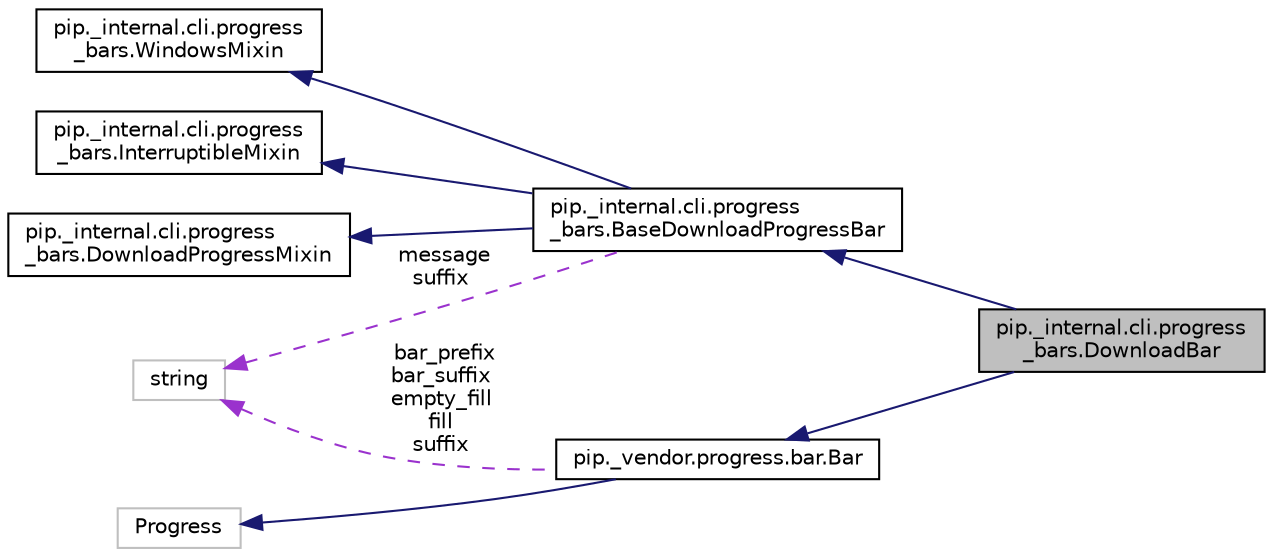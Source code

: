 digraph "pip._internal.cli.progress_bars.DownloadBar"
{
 // LATEX_PDF_SIZE
  edge [fontname="Helvetica",fontsize="10",labelfontname="Helvetica",labelfontsize="10"];
  node [fontname="Helvetica",fontsize="10",shape=record];
  rankdir="LR";
  Node1 [label="pip._internal.cli.progress\l_bars.DownloadBar",height=0.2,width=0.4,color="black", fillcolor="grey75", style="filled", fontcolor="black",tooltip=" "];
  Node2 -> Node1 [dir="back",color="midnightblue",fontsize="10",style="solid"];
  Node2 [label="pip._internal.cli.progress\l_bars.BaseDownloadProgressBar",height=0.2,width=0.4,color="black", fillcolor="white", style="filled",URL="$classpip_1_1__internal_1_1cli_1_1progress__bars_1_1_base_download_progress_bar.html",tooltip=" "];
  Node3 -> Node2 [dir="back",color="midnightblue",fontsize="10",style="solid"];
  Node3 [label="pip._internal.cli.progress\l_bars.WindowsMixin",height=0.2,width=0.4,color="black", fillcolor="white", style="filled",URL="$classpip_1_1__internal_1_1cli_1_1progress__bars_1_1_windows_mixin.html",tooltip=" "];
  Node4 -> Node2 [dir="back",color="midnightblue",fontsize="10",style="solid"];
  Node4 [label="pip._internal.cli.progress\l_bars.InterruptibleMixin",height=0.2,width=0.4,color="black", fillcolor="white", style="filled",URL="$classpip_1_1__internal_1_1cli_1_1progress__bars_1_1_interruptible_mixin.html",tooltip=" "];
  Node5 -> Node2 [dir="back",color="midnightblue",fontsize="10",style="solid"];
  Node5 [label="pip._internal.cli.progress\l_bars.DownloadProgressMixin",height=0.2,width=0.4,color="black", fillcolor="white", style="filled",URL="$classpip_1_1__internal_1_1cli_1_1progress__bars_1_1_download_progress_mixin.html",tooltip=" "];
  Node6 -> Node2 [dir="back",color="darkorchid3",fontsize="10",style="dashed",label=" message\nsuffix" ];
  Node6 [label="string",height=0.2,width=0.4,color="grey75", fillcolor="white", style="filled",tooltip=" "];
  Node7 -> Node1 [dir="back",color="midnightblue",fontsize="10",style="solid"];
  Node7 [label="pip._vendor.progress.bar.Bar",height=0.2,width=0.4,color="black", fillcolor="white", style="filled",URL="$classpip_1_1__vendor_1_1progress_1_1bar_1_1_bar.html",tooltip=" "];
  Node8 -> Node7 [dir="back",color="midnightblue",fontsize="10",style="solid"];
  Node8 [label="Progress",height=0.2,width=0.4,color="grey75", fillcolor="white", style="filled",tooltip=" "];
  Node6 -> Node7 [dir="back",color="darkorchid3",fontsize="10",style="dashed",label=" bar_prefix\nbar_suffix\nempty_fill\nfill\nsuffix" ];
}
